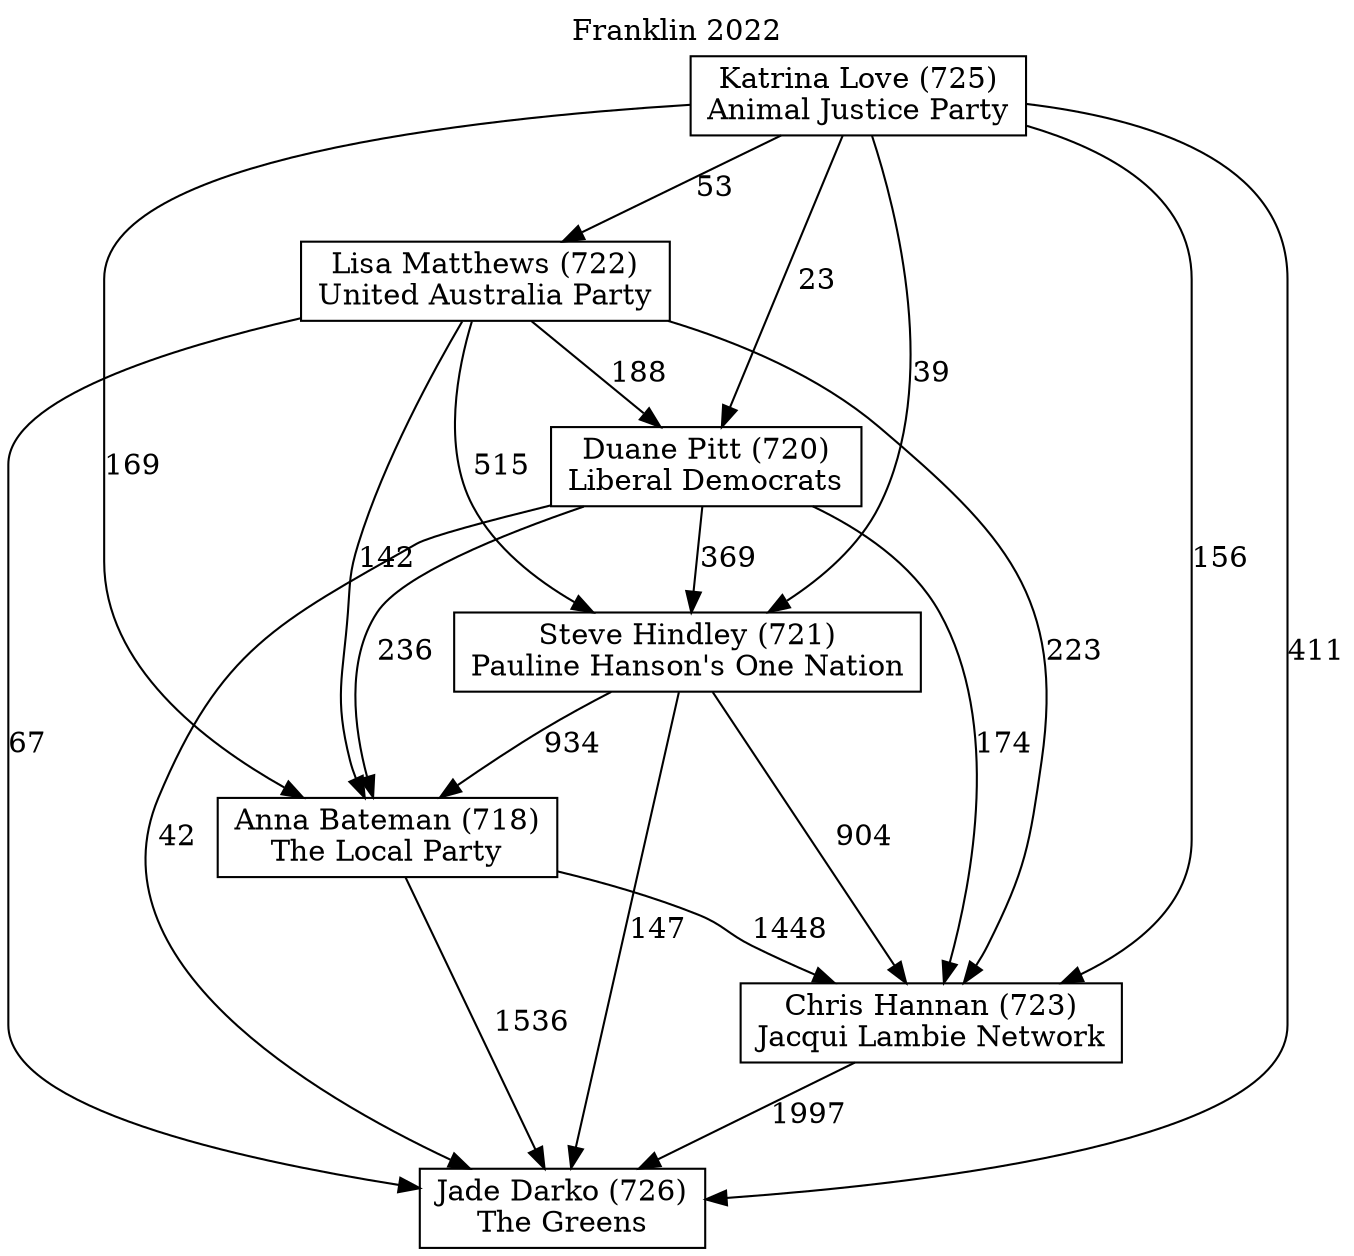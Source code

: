 // House preference flow
digraph "Jade Darko (726)_Franklin_2022" {
	graph [label="Franklin 2022" labelloc=t mclimit=10]
	node [shape=box]
	"Duane Pitt (720)" [label="Duane Pitt (720)
Liberal Democrats"]
	"Anna Bateman (718)" [label="Anna Bateman (718)
The Local Party"]
	"Katrina Love (725)" [label="Katrina Love (725)
Animal Justice Party"]
	"Steve Hindley (721)" [label="Steve Hindley (721)
Pauline Hanson's One Nation"]
	"Chris Hannan (723)" [label="Chris Hannan (723)
Jacqui Lambie Network"]
	"Lisa Matthews (722)" [label="Lisa Matthews (722)
United Australia Party"]
	"Jade Darko (726)" [label="Jade Darko (726)
The Greens"]
	"Duane Pitt (720)" -> "Steve Hindley (721)" [label=369]
	"Katrina Love (725)" -> "Lisa Matthews (722)" [label=53]
	"Steve Hindley (721)" -> "Chris Hannan (723)" [label=904]
	"Katrina Love (725)" -> "Anna Bateman (718)" [label=169]
	"Duane Pitt (720)" -> "Jade Darko (726)" [label=42]
	"Katrina Love (725)" -> "Duane Pitt (720)" [label=23]
	"Lisa Matthews (722)" -> "Chris Hannan (723)" [label=223]
	"Chris Hannan (723)" -> "Jade Darko (726)" [label=1997]
	"Katrina Love (725)" -> "Chris Hannan (723)" [label=156]
	"Lisa Matthews (722)" -> "Steve Hindley (721)" [label=515]
	"Steve Hindley (721)" -> "Jade Darko (726)" [label=147]
	"Steve Hindley (721)" -> "Anna Bateman (718)" [label=934]
	"Duane Pitt (720)" -> "Anna Bateman (718)" [label=236]
	"Anna Bateman (718)" -> "Jade Darko (726)" [label=1536]
	"Lisa Matthews (722)" -> "Anna Bateman (718)" [label=142]
	"Anna Bateman (718)" -> "Chris Hannan (723)" [label=1448]
	"Lisa Matthews (722)" -> "Duane Pitt (720)" [label=188]
	"Katrina Love (725)" -> "Steve Hindley (721)" [label=39]
	"Katrina Love (725)" -> "Jade Darko (726)" [label=411]
	"Lisa Matthews (722)" -> "Jade Darko (726)" [label=67]
	"Duane Pitt (720)" -> "Chris Hannan (723)" [label=174]
}
